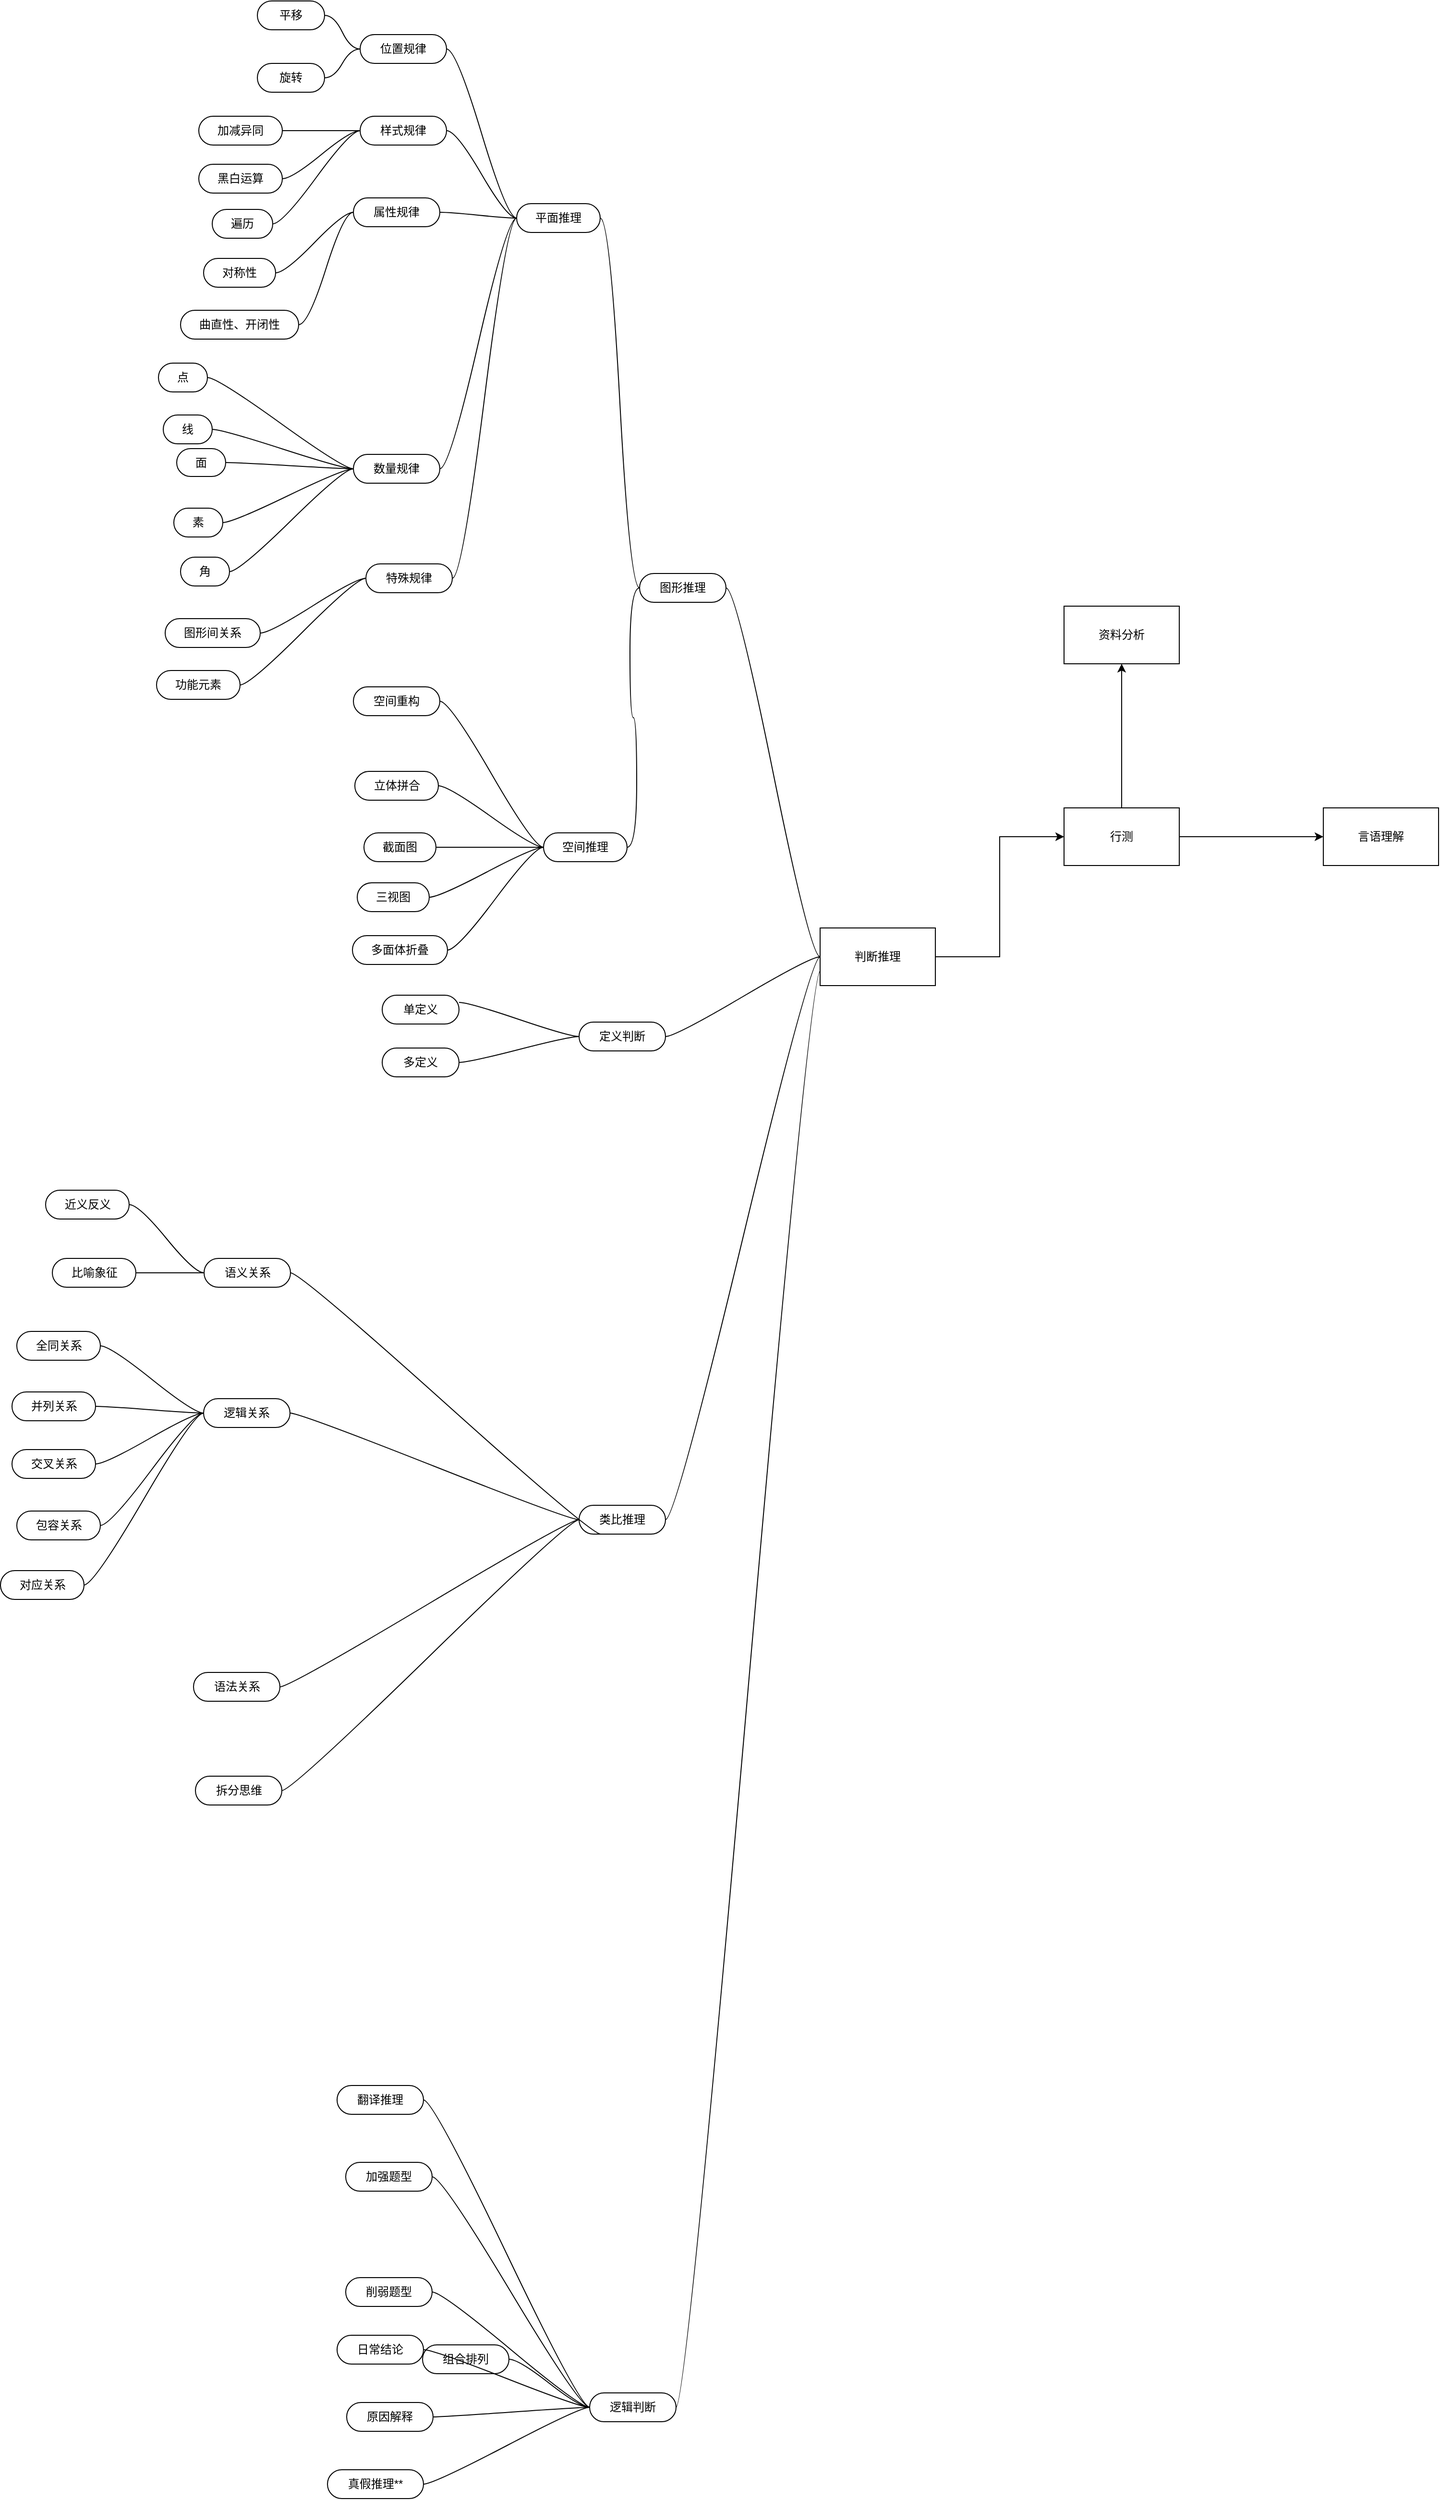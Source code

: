 <mxfile version="24.7.16">
  <diagram name="第 1 页" id="X6RRzPpojBGHA621dQEi">
    <mxGraphModel dx="3631" dy="2618" grid="0" gridSize="10" guides="1" tooltips="1" connect="1" arrows="1" fold="1" page="1" pageScale="1" pageWidth="827" pageHeight="1169" math="0" shadow="0">
      <root>
        <mxCell id="0" />
        <mxCell id="1" parent="0" />
        <mxCell id="D1xUKD-AIA9X70KtGpgF-1" value="行测" style="rounded=0;whiteSpace=wrap;html=1;" parent="1" vertex="1">
          <mxGeometry x="350" y="290" width="120" height="60" as="geometry" />
        </mxCell>
        <mxCell id="JpbwQYKxPKRAOE-Ka6RT-130" style="edgeStyle=orthogonalEdgeStyle;rounded=0;orthogonalLoop=1;jettySize=auto;html=1;exitX=1;exitY=0.5;exitDx=0;exitDy=0;entryX=0;entryY=0.5;entryDx=0;entryDy=0;" edge="1" parent="1" source="D1xUKD-AIA9X70KtGpgF-3" target="D1xUKD-AIA9X70KtGpgF-1">
          <mxGeometry relative="1" as="geometry" />
        </mxCell>
        <mxCell id="D1xUKD-AIA9X70KtGpgF-3" value="判断推理" style="rounded=0;whiteSpace=wrap;html=1;" parent="1" vertex="1">
          <mxGeometry x="96" y="415" width="120" height="60" as="geometry" />
        </mxCell>
        <mxCell id="JpbwQYKxPKRAOE-Ka6RT-118" style="edgeStyle=entityRelationEdgeStyle;rounded=0;orthogonalLoop=1;jettySize=auto;html=1;startArrow=none;endArrow=none;segment=10;curved=1;sourcePerimeterSpacing=0;targetPerimeterSpacing=0;exitX=1;exitY=0.5;exitDx=0;exitDy=0;entryX=0;entryY=0.5;entryDx=0;entryDy=0;" edge="1" parent="1" source="D1xUKD-AIA9X70KtGpgF-5" target="D1xUKD-AIA9X70KtGpgF-3">
          <mxGeometry relative="1" as="geometry" />
        </mxCell>
        <mxCell id="D1xUKD-AIA9X70KtGpgF-5" value="图形推理" style="whiteSpace=wrap;html=1;rounded=1;arcSize=50;align=center;verticalAlign=middle;strokeWidth=1;autosize=1;spacing=4;treeFolding=1;treeMoving=1;newEdgeStyle={&quot;edgeStyle&quot;:&quot;entityRelationEdgeStyle&quot;,&quot;startArrow&quot;:&quot;none&quot;,&quot;endArrow&quot;:&quot;none&quot;,&quot;segment&quot;:10,&quot;curved&quot;:1,&quot;sourcePerimeterSpacing&quot;:0,&quot;targetPerimeterSpacing&quot;:0};" parent="1" vertex="1">
          <mxGeometry x="-92" y="46" width="90" height="30" as="geometry" />
        </mxCell>
        <mxCell id="D1xUKD-AIA9X70KtGpgF-7" value="定义判断" style="whiteSpace=wrap;html=1;rounded=1;arcSize=50;align=center;verticalAlign=middle;strokeWidth=1;autosize=1;spacing=4;treeFolding=1;treeMoving=1;newEdgeStyle={&quot;edgeStyle&quot;:&quot;entityRelationEdgeStyle&quot;,&quot;startArrow&quot;:&quot;none&quot;,&quot;endArrow&quot;:&quot;none&quot;,&quot;segment&quot;:10,&quot;curved&quot;:1,&quot;sourcePerimeterSpacing&quot;:0,&quot;targetPerimeterSpacing&quot;:0};" parent="1" vertex="1">
          <mxGeometry x="-155" y="513" width="90" height="30" as="geometry" />
        </mxCell>
        <mxCell id="D1xUKD-AIA9X70KtGpgF-8" value="" style="edgeStyle=entityRelationEdgeStyle;startArrow=none;endArrow=none;segment=10;curved=1;sourcePerimeterSpacing=0;targetPerimeterSpacing=0;rounded=0;exitX=0;exitY=0.5;exitDx=0;exitDy=0;" parent="1" source="D1xUKD-AIA9X70KtGpgF-3" target="D1xUKD-AIA9X70KtGpgF-7" edge="1">
          <mxGeometry relative="1" as="geometry">
            <mxPoint x="-4" y="505" as="sourcePoint" />
            <Array as="points">
              <mxPoint x="66" y="445" />
              <mxPoint x="46" y="455" />
            </Array>
          </mxGeometry>
        </mxCell>
        <mxCell id="JpbwQYKxPKRAOE-Ka6RT-120" style="edgeStyle=entityRelationEdgeStyle;rounded=0;orthogonalLoop=1;jettySize=auto;html=1;startArrow=none;endArrow=none;segment=10;curved=1;sourcePerimeterSpacing=0;targetPerimeterSpacing=0;exitX=1;exitY=0.5;exitDx=0;exitDy=0;" edge="1" parent="1" source="D1xUKD-AIA9X70KtGpgF-9" target="D1xUKD-AIA9X70KtGpgF-3">
          <mxGeometry relative="1" as="geometry" />
        </mxCell>
        <mxCell id="D1xUKD-AIA9X70KtGpgF-9" value="类比推理" style="whiteSpace=wrap;html=1;rounded=1;arcSize=50;align=center;verticalAlign=middle;strokeWidth=1;autosize=1;spacing=4;treeFolding=1;treeMoving=1;newEdgeStyle={&quot;edgeStyle&quot;:&quot;entityRelationEdgeStyle&quot;,&quot;startArrow&quot;:&quot;none&quot;,&quot;endArrow&quot;:&quot;none&quot;,&quot;segment&quot;:10,&quot;curved&quot;:1,&quot;sourcePerimeterSpacing&quot;:0,&quot;targetPerimeterSpacing&quot;:0};" parent="1" vertex="1">
          <mxGeometry x="-155" y="1016" width="90" height="30" as="geometry" />
        </mxCell>
        <mxCell id="JpbwQYKxPKRAOE-Ka6RT-45" style="edgeStyle=entityRelationEdgeStyle;rounded=0;orthogonalLoop=1;jettySize=auto;html=1;startArrow=none;endArrow=none;segment=10;curved=1;sourcePerimeterSpacing=0;targetPerimeterSpacing=0;exitX=0;exitY=0.5;exitDx=0;exitDy=0;entryX=1;entryY=0.5;entryDx=0;entryDy=0;" edge="1" parent="1" source="D1xUKD-AIA9X70KtGpgF-10" target="JpbwQYKxPKRAOE-Ka6RT-38">
          <mxGeometry relative="1" as="geometry" />
        </mxCell>
        <mxCell id="D1xUKD-AIA9X70KtGpgF-10" value="逻辑判断" style="whiteSpace=wrap;html=1;rounded=1;arcSize=50;align=center;verticalAlign=middle;strokeWidth=1;autosize=1;spacing=4;treeFolding=1;treeMoving=1;newEdgeStyle={&quot;edgeStyle&quot;:&quot;entityRelationEdgeStyle&quot;,&quot;startArrow&quot;:&quot;none&quot;,&quot;endArrow&quot;:&quot;none&quot;,&quot;segment&quot;:10,&quot;curved&quot;:1,&quot;sourcePerimeterSpacing&quot;:0,&quot;targetPerimeterSpacing&quot;:0};" parent="1" vertex="1" collapsed="1">
          <mxGeometry x="-144" y="1940" width="90" height="30" as="geometry" />
        </mxCell>
        <mxCell id="D1xUKD-AIA9X70KtGpgF-12" value="" style="edgeStyle=entityRelationEdgeStyle;startArrow=none;endArrow=none;segment=10;curved=1;sourcePerimeterSpacing=0;targetPerimeterSpacing=0;rounded=0;exitX=0;exitY=0.75;exitDx=0;exitDy=0;entryX=1;entryY=0.5;entryDx=0;entryDy=0;" parent="1" source="D1xUKD-AIA9X70KtGpgF-3" target="D1xUKD-AIA9X70KtGpgF-10" edge="1">
          <mxGeometry relative="1" as="geometry">
            <mxPoint x="106" y="470" as="sourcePoint" />
            <mxPoint x="-14" y="500" as="targetPoint" />
            <Array as="points">
              <mxPoint x="116" y="540" />
              <mxPoint x="96" y="550" />
              <mxPoint x="-14" y="505" />
            </Array>
          </mxGeometry>
        </mxCell>
        <mxCell id="D1xUKD-AIA9X70KtGpgF-13" value="言语理解" style="rounded=0;whiteSpace=wrap;html=1;" parent="1" vertex="1">
          <mxGeometry x="620" y="290" width="120" height="60" as="geometry" />
        </mxCell>
        <mxCell id="D1xUKD-AIA9X70KtGpgF-14" value="" style="endArrow=classic;html=1;rounded=0;exitX=1;exitY=0.5;exitDx=0;exitDy=0;entryX=0;entryY=0.5;entryDx=0;entryDy=0;" parent="1" source="D1xUKD-AIA9X70KtGpgF-1" target="D1xUKD-AIA9X70KtGpgF-13" edge="1">
          <mxGeometry width="50" height="50" relative="1" as="geometry">
            <mxPoint x="360" y="330" as="sourcePoint" />
            <mxPoint x="230" y="330" as="targetPoint" />
          </mxGeometry>
        </mxCell>
        <mxCell id="D1xUKD-AIA9X70KtGpgF-15" value="资料分析" style="rounded=0;whiteSpace=wrap;html=1;" parent="1" vertex="1">
          <mxGeometry x="350" y="80" width="120" height="60" as="geometry" />
        </mxCell>
        <mxCell id="D1xUKD-AIA9X70KtGpgF-16" value="" style="endArrow=classic;html=1;rounded=0;exitX=0.5;exitY=0;exitDx=0;exitDy=0;entryX=0.5;entryY=1;entryDx=0;entryDy=0;" parent="1" source="D1xUKD-AIA9X70KtGpgF-1" target="D1xUKD-AIA9X70KtGpgF-15" edge="1">
          <mxGeometry width="50" height="50" relative="1" as="geometry">
            <mxPoint x="400" y="270" as="sourcePoint" />
            <mxPoint x="270" y="270" as="targetPoint" />
          </mxGeometry>
        </mxCell>
        <mxCell id="JpbwQYKxPKRAOE-Ka6RT-112" style="edgeStyle=entityRelationEdgeStyle;rounded=0;orthogonalLoop=1;jettySize=auto;html=1;startArrow=none;endArrow=none;segment=10;curved=1;sourcePerimeterSpacing=0;targetPerimeterSpacing=0;exitX=1;exitY=0.5;exitDx=0;exitDy=0;" edge="1" parent="1" source="JpbwQYKxPKRAOE-Ka6RT-2" target="JpbwQYKxPKRAOE-Ka6RT-108">
          <mxGeometry relative="1" as="geometry" />
        </mxCell>
        <mxCell id="JpbwQYKxPKRAOE-Ka6RT-2" value="位置规律" style="whiteSpace=wrap;html=1;rounded=1;arcSize=50;align=center;verticalAlign=middle;strokeWidth=1;autosize=1;spacing=4;treeFolding=1;treeMoving=1;newEdgeStyle={&quot;edgeStyle&quot;:&quot;entityRelationEdgeStyle&quot;,&quot;startArrow&quot;:&quot;none&quot;,&quot;endArrow&quot;:&quot;none&quot;,&quot;segment&quot;:10,&quot;curved&quot;:1,&quot;sourcePerimeterSpacing&quot;:0,&quot;targetPerimeterSpacing&quot;:0};" vertex="1" parent="1">
          <mxGeometry x="-383" y="-515" width="90" height="30" as="geometry" />
        </mxCell>
        <mxCell id="JpbwQYKxPKRAOE-Ka6RT-71" style="edgeStyle=entityRelationEdgeStyle;rounded=0;orthogonalLoop=1;jettySize=auto;html=1;startArrow=none;endArrow=none;segment=10;curved=1;sourcePerimeterSpacing=0;targetPerimeterSpacing=0;exitX=0;exitY=0.5;exitDx=0;exitDy=0;entryX=1;entryY=0.5;entryDx=0;entryDy=0;" edge="1" parent="1" source="JpbwQYKxPKRAOE-Ka6RT-6" target="JpbwQYKxPKRAOE-Ka6RT-70">
          <mxGeometry relative="1" as="geometry" />
        </mxCell>
        <mxCell id="JpbwQYKxPKRAOE-Ka6RT-114" style="edgeStyle=entityRelationEdgeStyle;rounded=0;orthogonalLoop=1;jettySize=auto;html=1;startArrow=none;endArrow=none;segment=10;curved=1;sourcePerimeterSpacing=0;targetPerimeterSpacing=0;exitX=1;exitY=0.5;exitDx=0;exitDy=0;" edge="1" parent="1" source="JpbwQYKxPKRAOE-Ka6RT-6" target="JpbwQYKxPKRAOE-Ka6RT-108">
          <mxGeometry relative="1" as="geometry" />
        </mxCell>
        <mxCell id="JpbwQYKxPKRAOE-Ka6RT-6" value="属性规律" style="whiteSpace=wrap;html=1;rounded=1;arcSize=50;align=center;verticalAlign=middle;strokeWidth=1;autosize=1;spacing=4;treeFolding=1;treeMoving=1;newEdgeStyle={&quot;edgeStyle&quot;:&quot;entityRelationEdgeStyle&quot;,&quot;startArrow&quot;:&quot;none&quot;,&quot;endArrow&quot;:&quot;none&quot;,&quot;segment&quot;:10,&quot;curved&quot;:1,&quot;sourcePerimeterSpacing&quot;:0,&quot;targetPerimeterSpacing&quot;:0};" vertex="1" collapsed="1" parent="1">
          <mxGeometry x="-390" y="-345" width="90" height="30" as="geometry" />
        </mxCell>
        <mxCell id="JpbwQYKxPKRAOE-Ka6RT-61" value="" style="edgeStyle=entityRelationEdgeStyle;rounded=0;orthogonalLoop=1;jettySize=auto;html=1;startArrow=none;endArrow=none;segment=10;curved=1;sourcePerimeterSpacing=0;targetPerimeterSpacing=0;" edge="1" parent="1" source="JpbwQYKxPKRAOE-Ka6RT-7" target="JpbwQYKxPKRAOE-Ka6RT-60">
          <mxGeometry relative="1" as="geometry" />
        </mxCell>
        <mxCell id="JpbwQYKxPKRAOE-Ka6RT-66" style="edgeStyle=entityRelationEdgeStyle;rounded=0;orthogonalLoop=1;jettySize=auto;html=1;startArrow=none;endArrow=none;segment=10;curved=1;sourcePerimeterSpacing=0;targetPerimeterSpacing=0;exitX=0;exitY=0.5;exitDx=0;exitDy=0;entryX=1;entryY=0.5;entryDx=0;entryDy=0;" edge="1" parent="1" source="JpbwQYKxPKRAOE-Ka6RT-7" target="JpbwQYKxPKRAOE-Ka6RT-64">
          <mxGeometry relative="1" as="geometry" />
        </mxCell>
        <mxCell id="JpbwQYKxPKRAOE-Ka6RT-113" style="edgeStyle=entityRelationEdgeStyle;rounded=0;orthogonalLoop=1;jettySize=auto;html=1;startArrow=none;endArrow=none;segment=10;curved=1;sourcePerimeterSpacing=0;targetPerimeterSpacing=0;exitX=1;exitY=0.5;exitDx=0;exitDy=0;" edge="1" parent="1" source="JpbwQYKxPKRAOE-Ka6RT-7" target="JpbwQYKxPKRAOE-Ka6RT-108">
          <mxGeometry relative="1" as="geometry" />
        </mxCell>
        <mxCell id="JpbwQYKxPKRAOE-Ka6RT-7" value="样式规律" style="whiteSpace=wrap;html=1;rounded=1;arcSize=50;align=center;verticalAlign=middle;strokeWidth=1;autosize=1;spacing=4;treeFolding=1;treeMoving=1;newEdgeStyle={&quot;edgeStyle&quot;:&quot;entityRelationEdgeStyle&quot;,&quot;startArrow&quot;:&quot;none&quot;,&quot;endArrow&quot;:&quot;none&quot;,&quot;segment&quot;:10,&quot;curved&quot;:1,&quot;sourcePerimeterSpacing&quot;:0,&quot;targetPerimeterSpacing&quot;:0};" vertex="1" parent="1">
          <mxGeometry x="-383" y="-430" width="90" height="30" as="geometry" />
        </mxCell>
        <mxCell id="JpbwQYKxPKRAOE-Ka6RT-115" style="edgeStyle=entityRelationEdgeStyle;rounded=0;orthogonalLoop=1;jettySize=auto;html=1;startArrow=none;endArrow=none;segment=10;curved=1;sourcePerimeterSpacing=0;targetPerimeterSpacing=0;exitX=1;exitY=0.5;exitDx=0;exitDy=0;" edge="1" parent="1" source="JpbwQYKxPKRAOE-Ka6RT-10" target="JpbwQYKxPKRAOE-Ka6RT-108">
          <mxGeometry relative="1" as="geometry" />
        </mxCell>
        <mxCell id="JpbwQYKxPKRAOE-Ka6RT-10" value="数量规律" style="whiteSpace=wrap;html=1;rounded=1;arcSize=50;align=center;verticalAlign=middle;strokeWidth=1;autosize=1;spacing=4;treeFolding=1;treeMoving=1;newEdgeStyle={&quot;edgeStyle&quot;:&quot;entityRelationEdgeStyle&quot;,&quot;startArrow&quot;:&quot;none&quot;,&quot;endArrow&quot;:&quot;none&quot;,&quot;segment&quot;:10,&quot;curved&quot;:1,&quot;sourcePerimeterSpacing&quot;:0,&quot;targetPerimeterSpacing&quot;:0};" vertex="1" collapsed="1" parent="1">
          <mxGeometry x="-390" y="-78" width="90" height="30" as="geometry" />
        </mxCell>
        <mxCell id="JpbwQYKxPKRAOE-Ka6RT-116" style="edgeStyle=entityRelationEdgeStyle;rounded=0;orthogonalLoop=1;jettySize=auto;html=1;startArrow=none;endArrow=none;segment=10;curved=1;sourcePerimeterSpacing=0;targetPerimeterSpacing=0;exitX=1;exitY=0.5;exitDx=0;exitDy=0;" edge="1" parent="1" source="JpbwQYKxPKRAOE-Ka6RT-11" target="JpbwQYKxPKRAOE-Ka6RT-108">
          <mxGeometry relative="1" as="geometry" />
        </mxCell>
        <mxCell id="JpbwQYKxPKRAOE-Ka6RT-11" value="特殊规律" style="whiteSpace=wrap;html=1;rounded=1;arcSize=50;align=center;verticalAlign=middle;strokeWidth=1;autosize=1;spacing=4;treeFolding=1;treeMoving=1;newEdgeStyle={&quot;edgeStyle&quot;:&quot;entityRelationEdgeStyle&quot;,&quot;startArrow&quot;:&quot;none&quot;,&quot;endArrow&quot;:&quot;none&quot;,&quot;segment&quot;:10,&quot;curved&quot;:1,&quot;sourcePerimeterSpacing&quot;:0,&quot;targetPerimeterSpacing&quot;:0};" vertex="1" collapsed="1" parent="1">
          <mxGeometry x="-377" y="36" width="90" height="30" as="geometry" />
        </mxCell>
        <mxCell id="JpbwQYKxPKRAOE-Ka6RT-123" style="edgeStyle=entityRelationEdgeStyle;rounded=0;orthogonalLoop=1;jettySize=auto;html=1;startArrow=none;endArrow=none;segment=10;curved=1;sourcePerimeterSpacing=0;targetPerimeterSpacing=0;exitX=1;exitY=0.5;exitDx=0;exitDy=0;" edge="1" parent="1" source="JpbwQYKxPKRAOE-Ka6RT-12" target="JpbwQYKxPKRAOE-Ka6RT-109">
          <mxGeometry relative="1" as="geometry" />
        </mxCell>
        <mxCell id="JpbwQYKxPKRAOE-Ka6RT-12" value="空间重构" style="whiteSpace=wrap;html=1;rounded=1;arcSize=50;align=center;verticalAlign=middle;strokeWidth=1;autosize=1;spacing=4;treeFolding=1;treeMoving=1;newEdgeStyle={&quot;edgeStyle&quot;:&quot;entityRelationEdgeStyle&quot;,&quot;startArrow&quot;:&quot;none&quot;,&quot;endArrow&quot;:&quot;none&quot;,&quot;segment&quot;:10,&quot;curved&quot;:1,&quot;sourcePerimeterSpacing&quot;:0,&quot;targetPerimeterSpacing&quot;:0};" vertex="1" collapsed="1" parent="1">
          <mxGeometry x="-390" y="164" width="90" height="30" as="geometry" />
        </mxCell>
        <mxCell id="JpbwQYKxPKRAOE-Ka6RT-124" style="edgeStyle=entityRelationEdgeStyle;rounded=0;orthogonalLoop=1;jettySize=auto;html=1;startArrow=none;endArrow=none;segment=10;curved=1;sourcePerimeterSpacing=0;targetPerimeterSpacing=0;exitX=1;exitY=0.5;exitDx=0;exitDy=0;" edge="1" parent="1" source="JpbwQYKxPKRAOE-Ka6RT-16" target="JpbwQYKxPKRAOE-Ka6RT-109">
          <mxGeometry relative="1" as="geometry" />
        </mxCell>
        <mxCell id="JpbwQYKxPKRAOE-Ka6RT-16" value="立体拼合" style="whiteSpace=wrap;html=1;rounded=1;arcSize=50;align=center;verticalAlign=middle;strokeWidth=1;autosize=1;spacing=4;treeFolding=1;treeMoving=1;newEdgeStyle={&quot;edgeStyle&quot;:&quot;entityRelationEdgeStyle&quot;,&quot;startArrow&quot;:&quot;none&quot;,&quot;endArrow&quot;:&quot;none&quot;,&quot;segment&quot;:10,&quot;curved&quot;:1,&quot;sourcePerimeterSpacing&quot;:0,&quot;targetPerimeterSpacing&quot;:0};" vertex="1" collapsed="1" parent="1">
          <mxGeometry x="-388.5" y="252" width="87" height="30" as="geometry" />
        </mxCell>
        <mxCell id="JpbwQYKxPKRAOE-Ka6RT-21" style="edgeStyle=entityRelationEdgeStyle;rounded=0;orthogonalLoop=1;jettySize=auto;html=1;startArrow=none;endArrow=none;segment=10;curved=1;sourcePerimeterSpacing=0;targetPerimeterSpacing=0;exitX=1;exitY=0.25;exitDx=0;exitDy=0;entryX=0;entryY=0.5;entryDx=0;entryDy=0;" edge="1" parent="1" source="JpbwQYKxPKRAOE-Ka6RT-20" target="D1xUKD-AIA9X70KtGpgF-7">
          <mxGeometry relative="1" as="geometry" />
        </mxCell>
        <mxCell id="JpbwQYKxPKRAOE-Ka6RT-20" value="单定义" style="whiteSpace=wrap;html=1;rounded=1;arcSize=50;align=center;verticalAlign=middle;strokeWidth=1;autosize=1;spacing=4;treeFolding=1;treeMoving=1;newEdgeStyle={&quot;edgeStyle&quot;:&quot;entityRelationEdgeStyle&quot;,&quot;startArrow&quot;:&quot;none&quot;,&quot;endArrow&quot;:&quot;none&quot;,&quot;segment&quot;:10,&quot;curved&quot;:1,&quot;sourcePerimeterSpacing&quot;:0,&quot;targetPerimeterSpacing&quot;:0};" vertex="1" parent="1">
          <mxGeometry x="-360" y="485" width="80" height="30" as="geometry" />
        </mxCell>
        <mxCell id="JpbwQYKxPKRAOE-Ka6RT-23" style="edgeStyle=entityRelationEdgeStyle;rounded=0;orthogonalLoop=1;jettySize=auto;html=1;startArrow=none;endArrow=none;segment=10;curved=1;sourcePerimeterSpacing=0;targetPerimeterSpacing=0;exitX=1;exitY=0.5;exitDx=0;exitDy=0;entryX=0;entryY=0.5;entryDx=0;entryDy=0;" edge="1" parent="1" source="JpbwQYKxPKRAOE-Ka6RT-22" target="D1xUKD-AIA9X70KtGpgF-7">
          <mxGeometry relative="1" as="geometry" />
        </mxCell>
        <mxCell id="JpbwQYKxPKRAOE-Ka6RT-22" value="多定义" style="whiteSpace=wrap;html=1;rounded=1;arcSize=50;align=center;verticalAlign=middle;strokeWidth=1;autosize=1;spacing=4;treeFolding=1;treeMoving=1;newEdgeStyle={&quot;edgeStyle&quot;:&quot;entityRelationEdgeStyle&quot;,&quot;startArrow&quot;:&quot;none&quot;,&quot;endArrow&quot;:&quot;none&quot;,&quot;segment&quot;:10,&quot;curved&quot;:1,&quot;sourcePerimeterSpacing&quot;:0,&quot;targetPerimeterSpacing&quot;:0};" vertex="1" parent="1">
          <mxGeometry x="-360" y="540" width="80" height="30" as="geometry" />
        </mxCell>
        <mxCell id="JpbwQYKxPKRAOE-Ka6RT-30" style="edgeStyle=entityRelationEdgeStyle;rounded=0;orthogonalLoop=1;jettySize=auto;html=1;startArrow=none;endArrow=none;segment=10;curved=1;sourcePerimeterSpacing=0;targetPerimeterSpacing=0;exitX=1;exitY=0.5;exitDx=0;exitDy=0;entryX=0.25;entryY=1;entryDx=0;entryDy=0;" edge="1" parent="1" source="JpbwQYKxPKRAOE-Ka6RT-24" target="D1xUKD-AIA9X70KtGpgF-9">
          <mxGeometry relative="1" as="geometry">
            <mxPoint x="-259.5" y="1167" as="targetPoint" />
          </mxGeometry>
        </mxCell>
        <mxCell id="JpbwQYKxPKRAOE-Ka6RT-24" value="语义关系" style="whiteSpace=wrap;html=1;rounded=1;arcSize=50;align=center;verticalAlign=middle;strokeWidth=1;autosize=1;spacing=4;treeFolding=1;treeMoving=1;newEdgeStyle={&quot;edgeStyle&quot;:&quot;entityRelationEdgeStyle&quot;,&quot;startArrow&quot;:&quot;none&quot;,&quot;endArrow&quot;:&quot;none&quot;,&quot;segment&quot;:10,&quot;curved&quot;:1,&quot;sourcePerimeterSpacing&quot;:0,&quot;targetPerimeterSpacing&quot;:0};" vertex="1" parent="1">
          <mxGeometry x="-545.5" y="759" width="90" height="30" as="geometry" />
        </mxCell>
        <mxCell id="JpbwQYKxPKRAOE-Ka6RT-32" style="edgeStyle=entityRelationEdgeStyle;rounded=0;orthogonalLoop=1;jettySize=auto;html=1;startArrow=none;endArrow=none;segment=10;curved=1;sourcePerimeterSpacing=0;targetPerimeterSpacing=0;exitX=1;exitY=0.5;exitDx=0;exitDy=0;" edge="1" parent="1" source="JpbwQYKxPKRAOE-Ka6RT-31" target="D1xUKD-AIA9X70KtGpgF-9">
          <mxGeometry relative="1" as="geometry">
            <mxPoint x="-259.5" y="1167" as="targetPoint" />
            <Array as="points">
              <mxPoint x="-116" y="1032" />
            </Array>
          </mxGeometry>
        </mxCell>
        <mxCell id="JpbwQYKxPKRAOE-Ka6RT-31" value="逻辑关系" style="whiteSpace=wrap;html=1;rounded=1;arcSize=50;align=center;verticalAlign=middle;strokeWidth=1;autosize=1;spacing=4;treeFolding=1;treeMoving=1;newEdgeStyle={&quot;edgeStyle&quot;:&quot;entityRelationEdgeStyle&quot;,&quot;startArrow&quot;:&quot;none&quot;,&quot;endArrow&quot;:&quot;none&quot;,&quot;segment&quot;:10,&quot;curved&quot;:1,&quot;sourcePerimeterSpacing&quot;:0,&quot;targetPerimeterSpacing&quot;:0};" vertex="1" parent="1">
          <mxGeometry x="-546" y="905" width="90" height="30" as="geometry" />
        </mxCell>
        <mxCell id="JpbwQYKxPKRAOE-Ka6RT-35" style="edgeStyle=entityRelationEdgeStyle;rounded=0;orthogonalLoop=1;jettySize=auto;html=1;startArrow=none;endArrow=none;segment=10;curved=1;sourcePerimeterSpacing=0;targetPerimeterSpacing=0;exitX=1;exitY=0.5;exitDx=0;exitDy=0;" edge="1" parent="1" source="JpbwQYKxPKRAOE-Ka6RT-33" target="D1xUKD-AIA9X70KtGpgF-9">
          <mxGeometry relative="1" as="geometry">
            <mxPoint x="-259.5" y="1167" as="targetPoint" />
            <Array as="points">
              <mxPoint x="-215.5" y="843" />
            </Array>
          </mxGeometry>
        </mxCell>
        <mxCell id="JpbwQYKxPKRAOE-Ka6RT-33" value="语法关系" style="whiteSpace=wrap;html=1;rounded=1;arcSize=50;align=center;verticalAlign=middle;strokeWidth=1;autosize=1;spacing=4;treeFolding=1;treeMoving=1;newEdgeStyle={&quot;edgeStyle&quot;:&quot;entityRelationEdgeStyle&quot;,&quot;startArrow&quot;:&quot;none&quot;,&quot;endArrow&quot;:&quot;none&quot;,&quot;segment&quot;:10,&quot;curved&quot;:1,&quot;sourcePerimeterSpacing&quot;:0,&quot;targetPerimeterSpacing&quot;:0};" vertex="1" parent="1">
          <mxGeometry x="-556.5" y="1190" width="90" height="30" as="geometry" />
        </mxCell>
        <mxCell id="JpbwQYKxPKRAOE-Ka6RT-36" style="edgeStyle=entityRelationEdgeStyle;rounded=0;orthogonalLoop=1;jettySize=auto;html=1;startArrow=none;endArrow=none;segment=10;curved=1;sourcePerimeterSpacing=0;targetPerimeterSpacing=0;exitX=1;exitY=0.5;exitDx=0;exitDy=0;entryX=0;entryY=0.5;entryDx=0;entryDy=0;" edge="1" parent="1" source="JpbwQYKxPKRAOE-Ka6RT-34" target="D1xUKD-AIA9X70KtGpgF-9">
          <mxGeometry relative="1" as="geometry">
            <mxPoint x="-259.5" y="1167" as="targetPoint" />
          </mxGeometry>
        </mxCell>
        <mxCell id="JpbwQYKxPKRAOE-Ka6RT-34" value="拆分思维" style="whiteSpace=wrap;html=1;rounded=1;arcSize=50;align=center;verticalAlign=middle;strokeWidth=1;autosize=1;spacing=4;treeFolding=1;treeMoving=1;newEdgeStyle={&quot;edgeStyle&quot;:&quot;entityRelationEdgeStyle&quot;,&quot;startArrow&quot;:&quot;none&quot;,&quot;endArrow&quot;:&quot;none&quot;,&quot;segment&quot;:10,&quot;curved&quot;:1,&quot;sourcePerimeterSpacing&quot;:0,&quot;targetPerimeterSpacing&quot;:0};" vertex="1" parent="1">
          <mxGeometry x="-554.5" y="1298" width="90" height="30" as="geometry" />
        </mxCell>
        <mxCell id="JpbwQYKxPKRAOE-Ka6RT-53" style="edgeStyle=entityRelationEdgeStyle;rounded=0;orthogonalLoop=1;jettySize=auto;html=1;startArrow=none;endArrow=none;segment=10;curved=1;sourcePerimeterSpacing=0;targetPerimeterSpacing=0;exitX=1;exitY=0.5;exitDx=0;exitDy=0;entryX=0;entryY=0.5;entryDx=0;entryDy=0;" edge="1" parent="1" source="JpbwQYKxPKRAOE-Ka6RT-37" target="D1xUKD-AIA9X70KtGpgF-10">
          <mxGeometry relative="1" as="geometry" />
        </mxCell>
        <mxCell id="JpbwQYKxPKRAOE-Ka6RT-37" value="翻译推理" style="whiteSpace=wrap;html=1;rounded=1;arcSize=50;align=center;verticalAlign=middle;strokeWidth=1;autosize=1;spacing=4;treeFolding=1;treeMoving=1;newEdgeStyle={&quot;edgeStyle&quot;:&quot;entityRelationEdgeStyle&quot;,&quot;startArrow&quot;:&quot;none&quot;,&quot;endArrow&quot;:&quot;none&quot;,&quot;segment&quot;:10,&quot;curved&quot;:1,&quot;sourcePerimeterSpacing&quot;:0,&quot;targetPerimeterSpacing&quot;:0};" vertex="1" collapsed="1" parent="1">
          <mxGeometry x="-407" y="1620" width="90" height="30" as="geometry" />
        </mxCell>
        <mxCell id="JpbwQYKxPKRAOE-Ka6RT-38" value="组合排列" style="whiteSpace=wrap;html=1;rounded=1;arcSize=50;align=center;verticalAlign=middle;strokeWidth=1;autosize=1;spacing=4;treeFolding=1;treeMoving=1;newEdgeStyle={&quot;edgeStyle&quot;:&quot;entityRelationEdgeStyle&quot;,&quot;startArrow&quot;:&quot;none&quot;,&quot;endArrow&quot;:&quot;none&quot;,&quot;segment&quot;:10,&quot;curved&quot;:1,&quot;sourcePerimeterSpacing&quot;:0,&quot;targetPerimeterSpacing&quot;:0};" vertex="1" collapsed="1" parent="1">
          <mxGeometry x="-318" y="1890" width="90" height="30" as="geometry" />
        </mxCell>
        <mxCell id="JpbwQYKxPKRAOE-Ka6RT-46" style="edgeStyle=entityRelationEdgeStyle;rounded=0;orthogonalLoop=1;jettySize=auto;html=1;startArrow=none;endArrow=none;segment=10;curved=1;sourcePerimeterSpacing=0;targetPerimeterSpacing=0;exitX=1;exitY=0.5;exitDx=0;exitDy=0;entryX=0;entryY=0.5;entryDx=0;entryDy=0;" edge="1" parent="1" source="JpbwQYKxPKRAOE-Ka6RT-39" target="D1xUKD-AIA9X70KtGpgF-10">
          <mxGeometry relative="1" as="geometry" />
        </mxCell>
        <mxCell id="JpbwQYKxPKRAOE-Ka6RT-39" value="加强题型" style="whiteSpace=wrap;html=1;rounded=1;arcSize=50;align=center;verticalAlign=middle;strokeWidth=1;autosize=1;spacing=4;treeFolding=1;treeMoving=1;newEdgeStyle={&quot;edgeStyle&quot;:&quot;entityRelationEdgeStyle&quot;,&quot;startArrow&quot;:&quot;none&quot;,&quot;endArrow&quot;:&quot;none&quot;,&quot;segment&quot;:10,&quot;curved&quot;:1,&quot;sourcePerimeterSpacing&quot;:0,&quot;targetPerimeterSpacing&quot;:0};" vertex="1" collapsed="1" parent="1">
          <mxGeometry x="-398" y="1700" width="90" height="30" as="geometry" />
        </mxCell>
        <mxCell id="JpbwQYKxPKRAOE-Ka6RT-47" style="edgeStyle=entityRelationEdgeStyle;rounded=0;orthogonalLoop=1;jettySize=auto;html=1;startArrow=none;endArrow=none;segment=10;curved=1;sourcePerimeterSpacing=0;targetPerimeterSpacing=0;exitX=1;exitY=0.5;exitDx=0;exitDy=0;entryX=0;entryY=0.5;entryDx=0;entryDy=0;" edge="1" parent="1" source="JpbwQYKxPKRAOE-Ka6RT-40" target="D1xUKD-AIA9X70KtGpgF-10">
          <mxGeometry relative="1" as="geometry" />
        </mxCell>
        <mxCell id="JpbwQYKxPKRAOE-Ka6RT-40" value="削弱题型" style="whiteSpace=wrap;html=1;rounded=1;arcSize=50;align=center;verticalAlign=middle;strokeWidth=1;autosize=1;spacing=4;treeFolding=1;treeMoving=1;newEdgeStyle={&quot;edgeStyle&quot;:&quot;entityRelationEdgeStyle&quot;,&quot;startArrow&quot;:&quot;none&quot;,&quot;endArrow&quot;:&quot;none&quot;,&quot;segment&quot;:10,&quot;curved&quot;:1,&quot;sourcePerimeterSpacing&quot;:0,&quot;targetPerimeterSpacing&quot;:0};" vertex="1" collapsed="1" parent="1">
          <mxGeometry x="-398" y="1820" width="90" height="30" as="geometry" />
        </mxCell>
        <mxCell id="JpbwQYKxPKRAOE-Ka6RT-48" style="edgeStyle=entityRelationEdgeStyle;rounded=0;orthogonalLoop=1;jettySize=auto;html=1;startArrow=none;endArrow=none;segment=10;curved=1;sourcePerimeterSpacing=0;targetPerimeterSpacing=0;exitX=1;exitY=0.5;exitDx=0;exitDy=0;entryX=0;entryY=0.5;entryDx=0;entryDy=0;" edge="1" parent="1" source="JpbwQYKxPKRAOE-Ka6RT-41" target="D1xUKD-AIA9X70KtGpgF-10">
          <mxGeometry relative="1" as="geometry" />
        </mxCell>
        <mxCell id="JpbwQYKxPKRAOE-Ka6RT-41" value="日常结论" style="whiteSpace=wrap;html=1;rounded=1;arcSize=50;align=center;verticalAlign=middle;strokeWidth=1;autosize=1;spacing=4;treeFolding=1;treeMoving=1;newEdgeStyle={&quot;edgeStyle&quot;:&quot;entityRelationEdgeStyle&quot;,&quot;startArrow&quot;:&quot;none&quot;,&quot;endArrow&quot;:&quot;none&quot;,&quot;segment&quot;:10,&quot;curved&quot;:1,&quot;sourcePerimeterSpacing&quot;:0,&quot;targetPerimeterSpacing&quot;:0};" vertex="1" collapsed="1" parent="1">
          <mxGeometry x="-407" y="1880" width="90" height="30" as="geometry" />
        </mxCell>
        <mxCell id="JpbwQYKxPKRAOE-Ka6RT-49" style="edgeStyle=entityRelationEdgeStyle;rounded=0;orthogonalLoop=1;jettySize=auto;html=1;startArrow=none;endArrow=none;segment=10;curved=1;sourcePerimeterSpacing=0;targetPerimeterSpacing=0;exitX=1;exitY=0.5;exitDx=0;exitDy=0;entryX=0;entryY=0.5;entryDx=0;entryDy=0;" edge="1" parent="1" source="JpbwQYKxPKRAOE-Ka6RT-42" target="D1xUKD-AIA9X70KtGpgF-10">
          <mxGeometry relative="1" as="geometry" />
        </mxCell>
        <mxCell id="JpbwQYKxPKRAOE-Ka6RT-42" value="原因解释" style="whiteSpace=wrap;html=1;rounded=1;arcSize=50;align=center;verticalAlign=middle;strokeWidth=1;autosize=1;spacing=4;treeFolding=1;treeMoving=1;newEdgeStyle={&quot;edgeStyle&quot;:&quot;entityRelationEdgeStyle&quot;,&quot;startArrow&quot;:&quot;none&quot;,&quot;endArrow&quot;:&quot;none&quot;,&quot;segment&quot;:10,&quot;curved&quot;:1,&quot;sourcePerimeterSpacing&quot;:0,&quot;targetPerimeterSpacing&quot;:0};" vertex="1" collapsed="1" parent="1">
          <mxGeometry x="-397" y="1950" width="90" height="30" as="geometry" />
        </mxCell>
        <mxCell id="JpbwQYKxPKRAOE-Ka6RT-50" style="edgeStyle=entityRelationEdgeStyle;rounded=0;orthogonalLoop=1;jettySize=auto;html=1;startArrow=none;endArrow=none;segment=10;curved=1;sourcePerimeterSpacing=0;targetPerimeterSpacing=0;exitX=1;exitY=0.5;exitDx=0;exitDy=0;entryX=0;entryY=0.5;entryDx=0;entryDy=0;" edge="1" parent="1" source="JpbwQYKxPKRAOE-Ka6RT-43" target="D1xUKD-AIA9X70KtGpgF-10">
          <mxGeometry relative="1" as="geometry" />
        </mxCell>
        <mxCell id="JpbwQYKxPKRAOE-Ka6RT-43" value="真假推理**" style="whiteSpace=wrap;html=1;rounded=1;arcSize=50;align=center;verticalAlign=middle;strokeWidth=1;autosize=1;spacing=4;treeFolding=1;treeMoving=1;newEdgeStyle={&quot;edgeStyle&quot;:&quot;entityRelationEdgeStyle&quot;,&quot;startArrow&quot;:&quot;none&quot;,&quot;endArrow&quot;:&quot;none&quot;,&quot;segment&quot;:10,&quot;curved&quot;:1,&quot;sourcePerimeterSpacing&quot;:0,&quot;targetPerimeterSpacing&quot;:0};" vertex="1" collapsed="1" parent="1">
          <mxGeometry x="-417" y="2020" width="100" height="30" as="geometry" />
        </mxCell>
        <mxCell id="JpbwQYKxPKRAOE-Ka6RT-57" style="edgeStyle=entityRelationEdgeStyle;rounded=0;orthogonalLoop=1;jettySize=auto;html=1;startArrow=none;endArrow=none;segment=10;curved=1;sourcePerimeterSpacing=0;targetPerimeterSpacing=0;exitX=1;exitY=0.5;exitDx=0;exitDy=0;entryX=0;entryY=0.5;entryDx=0;entryDy=0;" edge="1" parent="1" source="JpbwQYKxPKRAOE-Ka6RT-55" target="JpbwQYKxPKRAOE-Ka6RT-2">
          <mxGeometry relative="1" as="geometry" />
        </mxCell>
        <mxCell id="JpbwQYKxPKRAOE-Ka6RT-55" value="平移" style="whiteSpace=wrap;html=1;rounded=1;arcSize=50;align=center;verticalAlign=middle;strokeWidth=1;autosize=1;spacing=4;treeFolding=1;treeMoving=1;newEdgeStyle={&quot;edgeStyle&quot;:&quot;entityRelationEdgeStyle&quot;,&quot;startArrow&quot;:&quot;none&quot;,&quot;endArrow&quot;:&quot;none&quot;,&quot;segment&quot;:10,&quot;curved&quot;:1,&quot;sourcePerimeterSpacing&quot;:0,&quot;targetPerimeterSpacing&quot;:0};" vertex="1" parent="1">
          <mxGeometry x="-490" y="-550" width="70" height="30" as="geometry" />
        </mxCell>
        <mxCell id="JpbwQYKxPKRAOE-Ka6RT-58" style="edgeStyle=entityRelationEdgeStyle;rounded=0;orthogonalLoop=1;jettySize=auto;html=1;startArrow=none;endArrow=none;segment=10;curved=1;sourcePerimeterSpacing=0;targetPerimeterSpacing=0;exitX=1;exitY=0.5;exitDx=0;exitDy=0;entryX=0;entryY=0.5;entryDx=0;entryDy=0;" edge="1" parent="1" source="JpbwQYKxPKRAOE-Ka6RT-56" target="JpbwQYKxPKRAOE-Ka6RT-2">
          <mxGeometry relative="1" as="geometry" />
        </mxCell>
        <mxCell id="JpbwQYKxPKRAOE-Ka6RT-56" value="旋转" style="whiteSpace=wrap;html=1;rounded=1;arcSize=50;align=center;verticalAlign=middle;strokeWidth=1;autosize=1;spacing=4;treeFolding=1;treeMoving=1;newEdgeStyle={&quot;edgeStyle&quot;:&quot;entityRelationEdgeStyle&quot;,&quot;startArrow&quot;:&quot;none&quot;,&quot;endArrow&quot;:&quot;none&quot;,&quot;segment&quot;:10,&quot;curved&quot;:1,&quot;sourcePerimeterSpacing&quot;:0,&quot;targetPerimeterSpacing&quot;:0};" vertex="1" parent="1">
          <mxGeometry x="-490" y="-485" width="70" height="30" as="geometry" />
        </mxCell>
        <mxCell id="JpbwQYKxPKRAOE-Ka6RT-60" value="加减异同" style="whiteSpace=wrap;html=1;rounded=1;arcSize=50;align=center;verticalAlign=middle;strokeWidth=1;autosize=1;spacing=4;treeFolding=1;treeMoving=1;newEdgeStyle={&quot;edgeStyle&quot;:&quot;entityRelationEdgeStyle&quot;,&quot;startArrow&quot;:&quot;none&quot;,&quot;endArrow&quot;:&quot;none&quot;,&quot;segment&quot;:10,&quot;curved&quot;:1,&quot;sourcePerimeterSpacing&quot;:0,&quot;targetPerimeterSpacing&quot;:0};" vertex="1" parent="1">
          <mxGeometry x="-551" y="-430" width="87" height="30" as="geometry" />
        </mxCell>
        <mxCell id="JpbwQYKxPKRAOE-Ka6RT-63" value="" style="edgeStyle=entityRelationEdgeStyle;rounded=0;orthogonalLoop=1;jettySize=auto;html=1;startArrow=none;endArrow=none;segment=10;curved=1;sourcePerimeterSpacing=0;targetPerimeterSpacing=0;" edge="1" parent="1" source="JpbwQYKxPKRAOE-Ka6RT-62" target="JpbwQYKxPKRAOE-Ka6RT-7">
          <mxGeometry relative="1" as="geometry" />
        </mxCell>
        <mxCell id="JpbwQYKxPKRAOE-Ka6RT-62" value="黑白运算" style="whiteSpace=wrap;html=1;rounded=1;arcSize=50;align=center;verticalAlign=middle;strokeWidth=1;autosize=1;spacing=4;treeFolding=1;treeMoving=1;newEdgeStyle={&quot;edgeStyle&quot;:&quot;entityRelationEdgeStyle&quot;,&quot;startArrow&quot;:&quot;none&quot;,&quot;endArrow&quot;:&quot;none&quot;,&quot;segment&quot;:10,&quot;curved&quot;:1,&quot;sourcePerimeterSpacing&quot;:0,&quot;targetPerimeterSpacing&quot;:0};" vertex="1" parent="1">
          <mxGeometry x="-551" y="-380" width="87" height="30" as="geometry" />
        </mxCell>
        <mxCell id="JpbwQYKxPKRAOE-Ka6RT-64" value="遍历" style="whiteSpace=wrap;html=1;rounded=1;arcSize=50;align=center;verticalAlign=middle;strokeWidth=1;autosize=1;spacing=4;treeFolding=1;treeMoving=1;newEdgeStyle={&quot;edgeStyle&quot;:&quot;entityRelationEdgeStyle&quot;,&quot;startArrow&quot;:&quot;none&quot;,&quot;endArrow&quot;:&quot;none&quot;,&quot;segment&quot;:10,&quot;curved&quot;:1,&quot;sourcePerimeterSpacing&quot;:0,&quot;targetPerimeterSpacing&quot;:0};" vertex="1" parent="1">
          <mxGeometry x="-537" y="-333" width="63" height="30" as="geometry" />
        </mxCell>
        <mxCell id="JpbwQYKxPKRAOE-Ka6RT-69" value="" style="edgeStyle=entityRelationEdgeStyle;rounded=0;orthogonalLoop=1;jettySize=auto;html=1;startArrow=none;endArrow=none;segment=10;curved=1;sourcePerimeterSpacing=0;targetPerimeterSpacing=0;" edge="1" parent="1" source="JpbwQYKxPKRAOE-Ka6RT-67" target="JpbwQYKxPKRAOE-Ka6RT-6">
          <mxGeometry relative="1" as="geometry" />
        </mxCell>
        <mxCell id="JpbwQYKxPKRAOE-Ka6RT-67" value="对称性" style="whiteSpace=wrap;html=1;rounded=1;arcSize=50;align=center;verticalAlign=middle;strokeWidth=1;autosize=1;spacing=4;treeFolding=1;treeMoving=1;newEdgeStyle={&quot;edgeStyle&quot;:&quot;entityRelationEdgeStyle&quot;,&quot;startArrow&quot;:&quot;none&quot;,&quot;endArrow&quot;:&quot;none&quot;,&quot;segment&quot;:10,&quot;curved&quot;:1,&quot;sourcePerimeterSpacing&quot;:0,&quot;targetPerimeterSpacing&quot;:0};" vertex="1" parent="1">
          <mxGeometry x="-546" y="-282" width="75" height="30" as="geometry" />
        </mxCell>
        <mxCell id="JpbwQYKxPKRAOE-Ka6RT-70" value="曲直性、开闭性" style="whiteSpace=wrap;html=1;rounded=1;arcSize=50;align=center;verticalAlign=middle;strokeWidth=1;autosize=1;spacing=4;treeFolding=1;treeMoving=1;newEdgeStyle={&quot;edgeStyle&quot;:&quot;entityRelationEdgeStyle&quot;,&quot;startArrow&quot;:&quot;none&quot;,&quot;endArrow&quot;:&quot;none&quot;,&quot;segment&quot;:10,&quot;curved&quot;:1,&quot;sourcePerimeterSpacing&quot;:0,&quot;targetPerimeterSpacing&quot;:0};" vertex="1" parent="1">
          <mxGeometry x="-570" y="-228" width="123" height="30" as="geometry" />
        </mxCell>
        <mxCell id="JpbwQYKxPKRAOE-Ka6RT-83" style="edgeStyle=entityRelationEdgeStyle;rounded=0;orthogonalLoop=1;jettySize=auto;html=1;startArrow=none;endArrow=none;segment=10;curved=1;sourcePerimeterSpacing=0;targetPerimeterSpacing=0;exitX=1;exitY=0.5;exitDx=0;exitDy=0;entryX=0;entryY=0.5;entryDx=0;entryDy=0;" edge="1" parent="1" source="JpbwQYKxPKRAOE-Ka6RT-73" target="JpbwQYKxPKRAOE-Ka6RT-10">
          <mxGeometry relative="1" as="geometry" />
        </mxCell>
        <mxCell id="JpbwQYKxPKRAOE-Ka6RT-73" value="点" style="whiteSpace=wrap;html=1;rounded=1;arcSize=50;align=center;verticalAlign=middle;strokeWidth=1;autosize=1;spacing=4;treeFolding=1;treeMoving=1;newEdgeStyle={&quot;edgeStyle&quot;:&quot;entityRelationEdgeStyle&quot;,&quot;startArrow&quot;:&quot;none&quot;,&quot;endArrow&quot;:&quot;none&quot;,&quot;segment&quot;:10,&quot;curved&quot;:1,&quot;sourcePerimeterSpacing&quot;:0,&quot;targetPerimeterSpacing&quot;:0};" vertex="1" collapsed="1" parent="1">
          <mxGeometry x="-593" y="-173" width="51" height="30" as="geometry" />
        </mxCell>
        <mxCell id="JpbwQYKxPKRAOE-Ka6RT-84" style="edgeStyle=entityRelationEdgeStyle;rounded=0;orthogonalLoop=1;jettySize=auto;html=1;startArrow=none;endArrow=none;segment=10;curved=1;sourcePerimeterSpacing=0;targetPerimeterSpacing=0;exitX=1;exitY=0.5;exitDx=0;exitDy=0;entryX=0;entryY=0.5;entryDx=0;entryDy=0;" edge="1" parent="1" source="JpbwQYKxPKRAOE-Ka6RT-75" target="JpbwQYKxPKRAOE-Ka6RT-10">
          <mxGeometry relative="1" as="geometry" />
        </mxCell>
        <mxCell id="JpbwQYKxPKRAOE-Ka6RT-75" value="线" style="whiteSpace=wrap;html=1;rounded=1;arcSize=50;align=center;verticalAlign=middle;strokeWidth=1;autosize=1;spacing=4;treeFolding=1;treeMoving=1;newEdgeStyle={&quot;edgeStyle&quot;:&quot;entityRelationEdgeStyle&quot;,&quot;startArrow&quot;:&quot;none&quot;,&quot;endArrow&quot;:&quot;none&quot;,&quot;segment&quot;:10,&quot;curved&quot;:1,&quot;sourcePerimeterSpacing&quot;:0,&quot;targetPerimeterSpacing&quot;:0};" vertex="1" collapsed="1" parent="1">
          <mxGeometry x="-588" y="-119" width="51" height="30" as="geometry" />
        </mxCell>
        <mxCell id="JpbwQYKxPKRAOE-Ka6RT-85" style="edgeStyle=entityRelationEdgeStyle;rounded=0;orthogonalLoop=1;jettySize=auto;html=1;startArrow=none;endArrow=none;segment=10;curved=1;sourcePerimeterSpacing=0;targetPerimeterSpacing=0;exitX=1;exitY=0.5;exitDx=0;exitDy=0;entryX=0;entryY=0.5;entryDx=0;entryDy=0;" edge="1" parent="1" source="JpbwQYKxPKRAOE-Ka6RT-77" target="JpbwQYKxPKRAOE-Ka6RT-10">
          <mxGeometry relative="1" as="geometry" />
        </mxCell>
        <mxCell id="JpbwQYKxPKRAOE-Ka6RT-77" value="面" style="whiteSpace=wrap;html=1;rounded=1;arcSize=50;align=center;verticalAlign=middle;strokeWidth=1;autosize=1;spacing=4;treeFolding=1;treeMoving=1;newEdgeStyle={&quot;edgeStyle&quot;:&quot;entityRelationEdgeStyle&quot;,&quot;startArrow&quot;:&quot;none&quot;,&quot;endArrow&quot;:&quot;none&quot;,&quot;segment&quot;:10,&quot;curved&quot;:1,&quot;sourcePerimeterSpacing&quot;:0,&quot;targetPerimeterSpacing&quot;:0};" vertex="1" collapsed="1" parent="1">
          <mxGeometry x="-574" y="-84" width="51" height="29" as="geometry" />
        </mxCell>
        <mxCell id="JpbwQYKxPKRAOE-Ka6RT-86" style="edgeStyle=entityRelationEdgeStyle;rounded=0;orthogonalLoop=1;jettySize=auto;html=1;startArrow=none;endArrow=none;segment=10;curved=1;sourcePerimeterSpacing=0;targetPerimeterSpacing=0;exitX=1;exitY=0.5;exitDx=0;exitDy=0;" edge="1" parent="1" source="JpbwQYKxPKRAOE-Ka6RT-78" target="JpbwQYKxPKRAOE-Ka6RT-10">
          <mxGeometry relative="1" as="geometry" />
        </mxCell>
        <mxCell id="JpbwQYKxPKRAOE-Ka6RT-78" value="素" style="whiteSpace=wrap;html=1;rounded=1;arcSize=50;align=center;verticalAlign=middle;strokeWidth=1;autosize=1;spacing=4;treeFolding=1;treeMoving=1;newEdgeStyle={&quot;edgeStyle&quot;:&quot;entityRelationEdgeStyle&quot;,&quot;startArrow&quot;:&quot;none&quot;,&quot;endArrow&quot;:&quot;none&quot;,&quot;segment&quot;:10,&quot;curved&quot;:1,&quot;sourcePerimeterSpacing&quot;:0,&quot;targetPerimeterSpacing&quot;:0};" vertex="1" collapsed="1" parent="1">
          <mxGeometry x="-577" y="-22" width="51" height="30" as="geometry" />
        </mxCell>
        <mxCell id="JpbwQYKxPKRAOE-Ka6RT-87" style="edgeStyle=entityRelationEdgeStyle;rounded=0;orthogonalLoop=1;jettySize=auto;html=1;startArrow=none;endArrow=none;segment=10;curved=1;sourcePerimeterSpacing=0;targetPerimeterSpacing=0;exitX=1;exitY=0.5;exitDx=0;exitDy=0;" edge="1" parent="1" source="JpbwQYKxPKRAOE-Ka6RT-79" target="JpbwQYKxPKRAOE-Ka6RT-10">
          <mxGeometry relative="1" as="geometry" />
        </mxCell>
        <mxCell id="JpbwQYKxPKRAOE-Ka6RT-79" value="角" style="whiteSpace=wrap;html=1;rounded=1;arcSize=50;align=center;verticalAlign=middle;strokeWidth=1;autosize=1;spacing=4;treeFolding=1;treeMoving=1;newEdgeStyle={&quot;edgeStyle&quot;:&quot;entityRelationEdgeStyle&quot;,&quot;startArrow&quot;:&quot;none&quot;,&quot;endArrow&quot;:&quot;none&quot;,&quot;segment&quot;:10,&quot;curved&quot;:1,&quot;sourcePerimeterSpacing&quot;:0,&quot;targetPerimeterSpacing&quot;:0};" vertex="1" collapsed="1" parent="1">
          <mxGeometry x="-570" y="29" width="51" height="30" as="geometry" />
        </mxCell>
        <mxCell id="JpbwQYKxPKRAOE-Ka6RT-89" style="edgeStyle=entityRelationEdgeStyle;rounded=0;orthogonalLoop=1;jettySize=auto;html=1;startArrow=none;endArrow=none;segment=10;curved=1;sourcePerimeterSpacing=0;targetPerimeterSpacing=0;exitX=1;exitY=0.5;exitDx=0;exitDy=0;entryX=0;entryY=0.5;entryDx=0;entryDy=0;" edge="1" parent="1" source="JpbwQYKxPKRAOE-Ka6RT-88" target="JpbwQYKxPKRAOE-Ka6RT-11">
          <mxGeometry relative="1" as="geometry" />
        </mxCell>
        <mxCell id="JpbwQYKxPKRAOE-Ka6RT-88" value="图形间关系" style="whiteSpace=wrap;html=1;rounded=1;arcSize=50;align=center;verticalAlign=middle;strokeWidth=1;autosize=1;spacing=4;treeFolding=1;treeMoving=1;newEdgeStyle={&quot;edgeStyle&quot;:&quot;entityRelationEdgeStyle&quot;,&quot;startArrow&quot;:&quot;none&quot;,&quot;endArrow&quot;:&quot;none&quot;,&quot;segment&quot;:10,&quot;curved&quot;:1,&quot;sourcePerimeterSpacing&quot;:0,&quot;targetPerimeterSpacing&quot;:0};" vertex="1" collapsed="1" parent="1">
          <mxGeometry x="-586" y="93" width="99" height="30" as="geometry" />
        </mxCell>
        <mxCell id="JpbwQYKxPKRAOE-Ka6RT-91" style="edgeStyle=entityRelationEdgeStyle;rounded=0;orthogonalLoop=1;jettySize=auto;html=1;startArrow=none;endArrow=none;segment=10;curved=1;sourcePerimeterSpacing=0;targetPerimeterSpacing=0;exitX=1;exitY=0.5;exitDx=0;exitDy=0;entryX=0;entryY=0.5;entryDx=0;entryDy=0;" edge="1" parent="1" source="JpbwQYKxPKRAOE-Ka6RT-90" target="JpbwQYKxPKRAOE-Ka6RT-11">
          <mxGeometry relative="1" as="geometry" />
        </mxCell>
        <mxCell id="JpbwQYKxPKRAOE-Ka6RT-90" value="功能元素" style="whiteSpace=wrap;html=1;rounded=1;arcSize=50;align=center;verticalAlign=middle;strokeWidth=1;autosize=1;spacing=4;treeFolding=1;treeMoving=1;newEdgeStyle={&quot;edgeStyle&quot;:&quot;entityRelationEdgeStyle&quot;,&quot;startArrow&quot;:&quot;none&quot;,&quot;endArrow&quot;:&quot;none&quot;,&quot;segment&quot;:10,&quot;curved&quot;:1,&quot;sourcePerimeterSpacing&quot;:0,&quot;targetPerimeterSpacing&quot;:0};" vertex="1" collapsed="1" parent="1">
          <mxGeometry x="-595" y="147" width="87" height="30" as="geometry" />
        </mxCell>
        <mxCell id="JpbwQYKxPKRAOE-Ka6RT-93" style="edgeStyle=entityRelationEdgeStyle;rounded=0;orthogonalLoop=1;jettySize=auto;html=1;startArrow=none;endArrow=none;segment=10;curved=1;sourcePerimeterSpacing=0;targetPerimeterSpacing=0;exitX=1;exitY=0.5;exitDx=0;exitDy=0;entryX=0;entryY=0.5;entryDx=0;entryDy=0;" edge="1" parent="1" source="JpbwQYKxPKRAOE-Ka6RT-92" target="JpbwQYKxPKRAOE-Ka6RT-24">
          <mxGeometry relative="1" as="geometry" />
        </mxCell>
        <mxCell id="JpbwQYKxPKRAOE-Ka6RT-92" value="近义反义" style="whiteSpace=wrap;html=1;rounded=1;arcSize=50;align=center;verticalAlign=middle;strokeWidth=1;autosize=1;spacing=4;treeFolding=1;treeMoving=1;newEdgeStyle={&quot;edgeStyle&quot;:&quot;entityRelationEdgeStyle&quot;,&quot;startArrow&quot;:&quot;none&quot;,&quot;endArrow&quot;:&quot;none&quot;,&quot;segment&quot;:10,&quot;curved&quot;:1,&quot;sourcePerimeterSpacing&quot;:0,&quot;targetPerimeterSpacing&quot;:0};" vertex="1" parent="1">
          <mxGeometry x="-710.5" y="688" width="87" height="30" as="geometry" />
        </mxCell>
        <mxCell id="JpbwQYKxPKRAOE-Ka6RT-95" style="edgeStyle=entityRelationEdgeStyle;rounded=0;orthogonalLoop=1;jettySize=auto;html=1;startArrow=none;endArrow=none;segment=10;curved=1;sourcePerimeterSpacing=0;targetPerimeterSpacing=0;exitX=1;exitY=0.5;exitDx=0;exitDy=0;entryX=0;entryY=0.5;entryDx=0;entryDy=0;" edge="1" parent="1" source="JpbwQYKxPKRAOE-Ka6RT-94" target="JpbwQYKxPKRAOE-Ka6RT-24">
          <mxGeometry relative="1" as="geometry" />
        </mxCell>
        <mxCell id="JpbwQYKxPKRAOE-Ka6RT-94" value="比喻象征" style="whiteSpace=wrap;html=1;rounded=1;arcSize=50;align=center;verticalAlign=middle;strokeWidth=1;autosize=1;spacing=4;treeFolding=1;treeMoving=1;newEdgeStyle={&quot;edgeStyle&quot;:&quot;entityRelationEdgeStyle&quot;,&quot;startArrow&quot;:&quot;none&quot;,&quot;endArrow&quot;:&quot;none&quot;,&quot;segment&quot;:10,&quot;curved&quot;:1,&quot;sourcePerimeterSpacing&quot;:0,&quot;targetPerimeterSpacing&quot;:0};" vertex="1" parent="1">
          <mxGeometry x="-703.5" y="759" width="87" height="30" as="geometry" />
        </mxCell>
        <mxCell id="JpbwQYKxPKRAOE-Ka6RT-101" style="edgeStyle=entityRelationEdgeStyle;rounded=0;orthogonalLoop=1;jettySize=auto;html=1;startArrow=none;endArrow=none;segment=10;curved=1;sourcePerimeterSpacing=0;targetPerimeterSpacing=0;exitX=1;exitY=0.5;exitDx=0;exitDy=0;entryX=0;entryY=0.5;entryDx=0;entryDy=0;" edge="1" parent="1" source="JpbwQYKxPKRAOE-Ka6RT-96" target="JpbwQYKxPKRAOE-Ka6RT-31">
          <mxGeometry relative="1" as="geometry" />
        </mxCell>
        <mxCell id="JpbwQYKxPKRAOE-Ka6RT-96" value="全同关系" style="whiteSpace=wrap;html=1;rounded=1;arcSize=50;align=center;verticalAlign=middle;strokeWidth=1;autosize=1;spacing=4;treeFolding=1;treeMoving=1;newEdgeStyle={&quot;edgeStyle&quot;:&quot;entityRelationEdgeStyle&quot;,&quot;startArrow&quot;:&quot;none&quot;,&quot;endArrow&quot;:&quot;none&quot;,&quot;segment&quot;:10,&quot;curved&quot;:1,&quot;sourcePerimeterSpacing&quot;:0,&quot;targetPerimeterSpacing&quot;:0};" vertex="1" parent="1">
          <mxGeometry x="-740.5" y="835" width="87" height="30" as="geometry" />
        </mxCell>
        <mxCell id="JpbwQYKxPKRAOE-Ka6RT-102" style="edgeStyle=entityRelationEdgeStyle;rounded=0;orthogonalLoop=1;jettySize=auto;html=1;startArrow=none;endArrow=none;segment=10;curved=1;sourcePerimeterSpacing=0;targetPerimeterSpacing=0;exitX=1;exitY=0.5;exitDx=0;exitDy=0;" edge="1" parent="1" source="JpbwQYKxPKRAOE-Ka6RT-97" target="JpbwQYKxPKRAOE-Ka6RT-31">
          <mxGeometry relative="1" as="geometry" />
        </mxCell>
        <mxCell id="JpbwQYKxPKRAOE-Ka6RT-97" value="并列关系" style="whiteSpace=wrap;html=1;rounded=1;arcSize=50;align=center;verticalAlign=middle;strokeWidth=1;autosize=1;spacing=4;treeFolding=1;treeMoving=1;newEdgeStyle={&quot;edgeStyle&quot;:&quot;entityRelationEdgeStyle&quot;,&quot;startArrow&quot;:&quot;none&quot;,&quot;endArrow&quot;:&quot;none&quot;,&quot;segment&quot;:10,&quot;curved&quot;:1,&quot;sourcePerimeterSpacing&quot;:0,&quot;targetPerimeterSpacing&quot;:0};" vertex="1" parent="1">
          <mxGeometry x="-745.5" y="898" width="87" height="30" as="geometry" />
        </mxCell>
        <mxCell id="JpbwQYKxPKRAOE-Ka6RT-103" style="edgeStyle=entityRelationEdgeStyle;rounded=0;orthogonalLoop=1;jettySize=auto;html=1;startArrow=none;endArrow=none;segment=10;curved=1;sourcePerimeterSpacing=0;targetPerimeterSpacing=0;exitX=1;exitY=0.5;exitDx=0;exitDy=0;" edge="1" parent="1" source="JpbwQYKxPKRAOE-Ka6RT-98" target="JpbwQYKxPKRAOE-Ka6RT-31">
          <mxGeometry relative="1" as="geometry" />
        </mxCell>
        <mxCell id="JpbwQYKxPKRAOE-Ka6RT-98" value="交叉关系" style="whiteSpace=wrap;html=1;rounded=1;arcSize=50;align=center;verticalAlign=middle;strokeWidth=1;autosize=1;spacing=4;treeFolding=1;treeMoving=1;newEdgeStyle={&quot;edgeStyle&quot;:&quot;entityRelationEdgeStyle&quot;,&quot;startArrow&quot;:&quot;none&quot;,&quot;endArrow&quot;:&quot;none&quot;,&quot;segment&quot;:10,&quot;curved&quot;:1,&quot;sourcePerimeterSpacing&quot;:0,&quot;targetPerimeterSpacing&quot;:0};" vertex="1" parent="1">
          <mxGeometry x="-745.5" y="958" width="87" height="30" as="geometry" />
        </mxCell>
        <mxCell id="JpbwQYKxPKRAOE-Ka6RT-104" style="edgeStyle=entityRelationEdgeStyle;rounded=0;orthogonalLoop=1;jettySize=auto;html=1;startArrow=none;endArrow=none;segment=10;curved=1;sourcePerimeterSpacing=0;targetPerimeterSpacing=0;exitX=1;exitY=0.5;exitDx=0;exitDy=0;" edge="1" parent="1" source="JpbwQYKxPKRAOE-Ka6RT-99" target="JpbwQYKxPKRAOE-Ka6RT-31">
          <mxGeometry relative="1" as="geometry" />
        </mxCell>
        <mxCell id="JpbwQYKxPKRAOE-Ka6RT-99" value="包容关系" style="whiteSpace=wrap;html=1;rounded=1;arcSize=50;align=center;verticalAlign=middle;strokeWidth=1;autosize=1;spacing=4;treeFolding=1;treeMoving=1;newEdgeStyle={&quot;edgeStyle&quot;:&quot;entityRelationEdgeStyle&quot;,&quot;startArrow&quot;:&quot;none&quot;,&quot;endArrow&quot;:&quot;none&quot;,&quot;segment&quot;:10,&quot;curved&quot;:1,&quot;sourcePerimeterSpacing&quot;:0,&quot;targetPerimeterSpacing&quot;:0};" vertex="1" parent="1">
          <mxGeometry x="-740.5" y="1022" width="87" height="30" as="geometry" />
        </mxCell>
        <mxCell id="JpbwQYKxPKRAOE-Ka6RT-105" style="edgeStyle=entityRelationEdgeStyle;rounded=0;orthogonalLoop=1;jettySize=auto;html=1;startArrow=none;endArrow=none;segment=10;curved=1;sourcePerimeterSpacing=0;targetPerimeterSpacing=0;exitX=1;exitY=0.5;exitDx=0;exitDy=0;" edge="1" parent="1" source="JpbwQYKxPKRAOE-Ka6RT-100" target="JpbwQYKxPKRAOE-Ka6RT-31">
          <mxGeometry relative="1" as="geometry" />
        </mxCell>
        <mxCell id="JpbwQYKxPKRAOE-Ka6RT-100" value="对应关系" style="whiteSpace=wrap;html=1;rounded=1;arcSize=50;align=center;verticalAlign=middle;strokeWidth=1;autosize=1;spacing=4;treeFolding=1;treeMoving=1;newEdgeStyle={&quot;edgeStyle&quot;:&quot;entityRelationEdgeStyle&quot;,&quot;startArrow&quot;:&quot;none&quot;,&quot;endArrow&quot;:&quot;none&quot;,&quot;segment&quot;:10,&quot;curved&quot;:1,&quot;sourcePerimeterSpacing&quot;:0,&quot;targetPerimeterSpacing&quot;:0};" vertex="1" parent="1">
          <mxGeometry x="-757.5" y="1084" width="87" height="30" as="geometry" />
        </mxCell>
        <mxCell id="JpbwQYKxPKRAOE-Ka6RT-110" style="edgeStyle=entityRelationEdgeStyle;rounded=0;orthogonalLoop=1;jettySize=auto;html=1;startArrow=none;endArrow=none;segment=10;curved=1;sourcePerimeterSpacing=0;targetPerimeterSpacing=0;exitX=1;exitY=0.5;exitDx=0;exitDy=0;" edge="1" parent="1" source="JpbwQYKxPKRAOE-Ka6RT-108" target="D1xUKD-AIA9X70KtGpgF-5">
          <mxGeometry relative="1" as="geometry" />
        </mxCell>
        <mxCell id="JpbwQYKxPKRAOE-Ka6RT-108" value="平面推理" style="whiteSpace=wrap;html=1;rounded=1;arcSize=50;align=center;verticalAlign=middle;strokeWidth=1;autosize=1;spacing=4;treeFolding=1;treeMoving=1;newEdgeStyle={&quot;edgeStyle&quot;:&quot;entityRelationEdgeStyle&quot;,&quot;startArrow&quot;:&quot;none&quot;,&quot;endArrow&quot;:&quot;none&quot;,&quot;segment&quot;:10,&quot;curved&quot;:1,&quot;sourcePerimeterSpacing&quot;:0,&quot;targetPerimeterSpacing&quot;:0};" vertex="1" collapsed="1" parent="1">
          <mxGeometry x="-220" y="-339" width="87" height="30" as="geometry" />
        </mxCell>
        <mxCell id="JpbwQYKxPKRAOE-Ka6RT-111" style="edgeStyle=entityRelationEdgeStyle;rounded=0;orthogonalLoop=1;jettySize=auto;html=1;startArrow=none;endArrow=none;segment=10;curved=1;sourcePerimeterSpacing=0;targetPerimeterSpacing=0;exitX=1;exitY=0.5;exitDx=0;exitDy=0;" edge="1" parent="1" source="JpbwQYKxPKRAOE-Ka6RT-109" target="D1xUKD-AIA9X70KtGpgF-5">
          <mxGeometry relative="1" as="geometry" />
        </mxCell>
        <mxCell id="JpbwQYKxPKRAOE-Ka6RT-109" value="空间推理" style="whiteSpace=wrap;html=1;rounded=1;arcSize=50;align=center;verticalAlign=middle;strokeWidth=1;autosize=1;spacing=4;treeFolding=1;treeMoving=1;newEdgeStyle={&quot;edgeStyle&quot;:&quot;entityRelationEdgeStyle&quot;,&quot;startArrow&quot;:&quot;none&quot;,&quot;endArrow&quot;:&quot;none&quot;,&quot;segment&quot;:10,&quot;curved&quot;:1,&quot;sourcePerimeterSpacing&quot;:0,&quot;targetPerimeterSpacing&quot;:0};" vertex="1" collapsed="1" parent="1">
          <mxGeometry x="-192" y="316" width="87" height="30" as="geometry" />
        </mxCell>
        <mxCell id="JpbwQYKxPKRAOE-Ka6RT-125" style="edgeStyle=entityRelationEdgeStyle;rounded=0;orthogonalLoop=1;jettySize=auto;html=1;startArrow=none;endArrow=none;segment=10;curved=1;sourcePerimeterSpacing=0;targetPerimeterSpacing=0;exitX=1;exitY=0.5;exitDx=0;exitDy=0;" edge="1" parent="1" source="JpbwQYKxPKRAOE-Ka6RT-117" target="JpbwQYKxPKRAOE-Ka6RT-109">
          <mxGeometry relative="1" as="geometry" />
        </mxCell>
        <mxCell id="JpbwQYKxPKRAOE-Ka6RT-117" value="截面图" style="whiteSpace=wrap;html=1;rounded=1;arcSize=50;align=center;verticalAlign=middle;strokeWidth=1;autosize=1;spacing=4;treeFolding=1;treeMoving=1;newEdgeStyle={&quot;edgeStyle&quot;:&quot;entityRelationEdgeStyle&quot;,&quot;startArrow&quot;:&quot;none&quot;,&quot;endArrow&quot;:&quot;none&quot;,&quot;segment&quot;:10,&quot;curved&quot;:1,&quot;sourcePerimeterSpacing&quot;:0,&quot;targetPerimeterSpacing&quot;:0};" vertex="1" collapsed="1" parent="1">
          <mxGeometry x="-379" y="316" width="75" height="30" as="geometry" />
        </mxCell>
        <mxCell id="JpbwQYKxPKRAOE-Ka6RT-126" style="edgeStyle=entityRelationEdgeStyle;rounded=0;orthogonalLoop=1;jettySize=auto;html=1;startArrow=none;endArrow=none;segment=10;curved=1;sourcePerimeterSpacing=0;targetPerimeterSpacing=0;exitX=1;exitY=0.5;exitDx=0;exitDy=0;" edge="1" parent="1" source="JpbwQYKxPKRAOE-Ka6RT-121" target="JpbwQYKxPKRAOE-Ka6RT-109">
          <mxGeometry relative="1" as="geometry" />
        </mxCell>
        <mxCell id="JpbwQYKxPKRAOE-Ka6RT-121" value="三视图" style="whiteSpace=wrap;html=1;rounded=1;arcSize=50;align=center;verticalAlign=middle;strokeWidth=1;autosize=1;spacing=4;treeFolding=1;treeMoving=1;newEdgeStyle={&quot;edgeStyle&quot;:&quot;entityRelationEdgeStyle&quot;,&quot;startArrow&quot;:&quot;none&quot;,&quot;endArrow&quot;:&quot;none&quot;,&quot;segment&quot;:10,&quot;curved&quot;:1,&quot;sourcePerimeterSpacing&quot;:0,&quot;targetPerimeterSpacing&quot;:0};" vertex="1" collapsed="1" parent="1">
          <mxGeometry x="-386" y="368" width="75" height="30" as="geometry" />
        </mxCell>
        <mxCell id="JpbwQYKxPKRAOE-Ka6RT-127" style="edgeStyle=entityRelationEdgeStyle;rounded=0;orthogonalLoop=1;jettySize=auto;html=1;startArrow=none;endArrow=none;segment=10;curved=1;sourcePerimeterSpacing=0;targetPerimeterSpacing=0;exitX=1;exitY=0.5;exitDx=0;exitDy=0;" edge="1" parent="1" source="JpbwQYKxPKRAOE-Ka6RT-122" target="JpbwQYKxPKRAOE-Ka6RT-109">
          <mxGeometry relative="1" as="geometry" />
        </mxCell>
        <mxCell id="JpbwQYKxPKRAOE-Ka6RT-122" value="多面体折叠" style="whiteSpace=wrap;html=1;rounded=1;arcSize=50;align=center;verticalAlign=middle;strokeWidth=1;autosize=1;spacing=4;treeFolding=1;treeMoving=1;newEdgeStyle={&quot;edgeStyle&quot;:&quot;entityRelationEdgeStyle&quot;,&quot;startArrow&quot;:&quot;none&quot;,&quot;endArrow&quot;:&quot;none&quot;,&quot;segment&quot;:10,&quot;curved&quot;:1,&quot;sourcePerimeterSpacing&quot;:0,&quot;targetPerimeterSpacing&quot;:0};" vertex="1" collapsed="1" parent="1">
          <mxGeometry x="-391" y="423" width="99" height="30" as="geometry" />
        </mxCell>
      </root>
    </mxGraphModel>
  </diagram>
</mxfile>
